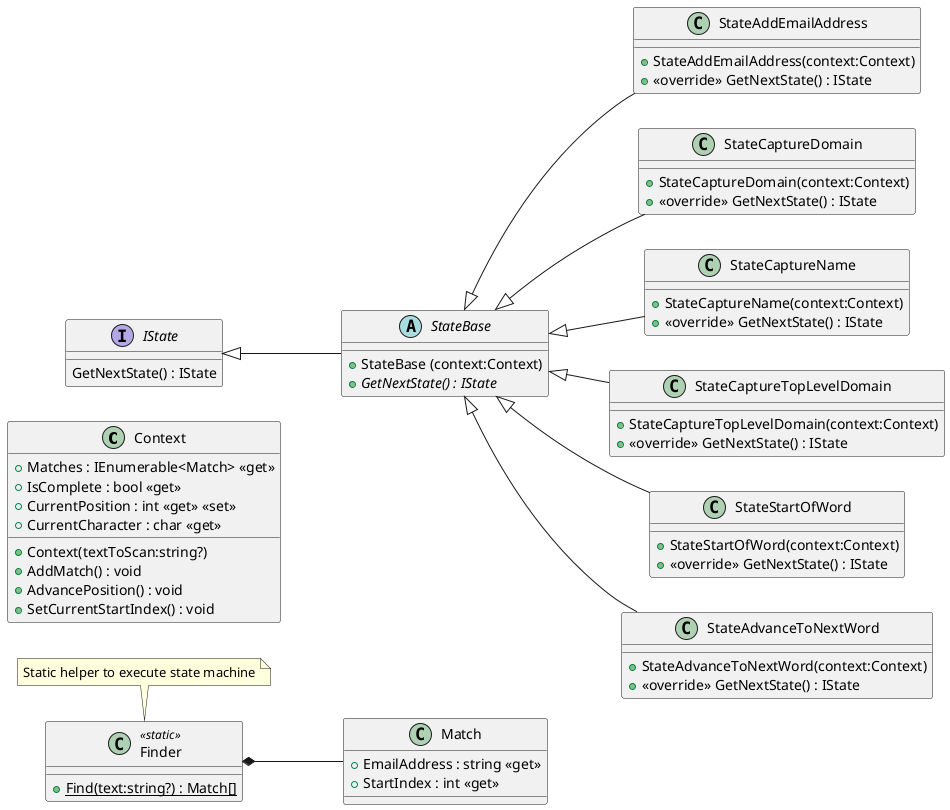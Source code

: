 @startuml
left to right direction
class Context {
    + Context(textToScan:string?)
    + Matches : IEnumerable<Match> <<get>>
    + IsComplete : bool <<get>>
    + CurrentPosition : int <<get>> <<set>>
    + CurrentCharacter : char <<get>>
    + AddMatch() : void
    + AdvancePosition() : void
    + SetCurrentStartIndex() : void
}

class Finder <<static>> {
    + {static} Find(text:string?) : Match[]
}
note top of Finder : Static helper to execute state machine

class Match {
    + EmailAddress : string <<get>>
    + StartIndex : int <<get>>
}
Finder *-- Match

interface IState {
    GetNextState() : IState
}
class StateAddEmailAddress {
    + StateAddEmailAddress(context:Context)
    + <<override>> GetNextState() : IState
}
StateBase <|-- StateAddEmailAddress
abstract class StateBase {
    + StateBase (context:Context)
    + {abstract} GetNextState() : IState
}
IState <|-- StateBase
class StateCaptureDomain {
    + StateCaptureDomain(context:Context)
    + <<override>> GetNextState() : IState
}
StateBase <|-- StateCaptureDomain
class StateCaptureName {
    + StateCaptureName(context:Context)
    + <<override>> GetNextState() : IState
}
StateBase <|-- StateCaptureName
class StateCaptureTopLevelDomain {
    + StateCaptureTopLevelDomain(context:Context)
    + <<override>> GetNextState() : IState
}
StateBase <|-- StateCaptureTopLevelDomain
class StateStartOfWord {
    + StateStartOfWord(context:Context)
    + <<override>> GetNextState() : IState
}
class StateAdvanceToNextWord {
    + StateAdvanceToNextWord(context:Context)
    + <<override>> GetNextState() : IState
}
StateBase <|-- StateStartOfWord
StateBase <|-- StateAdvanceToNextWord
@enduml
